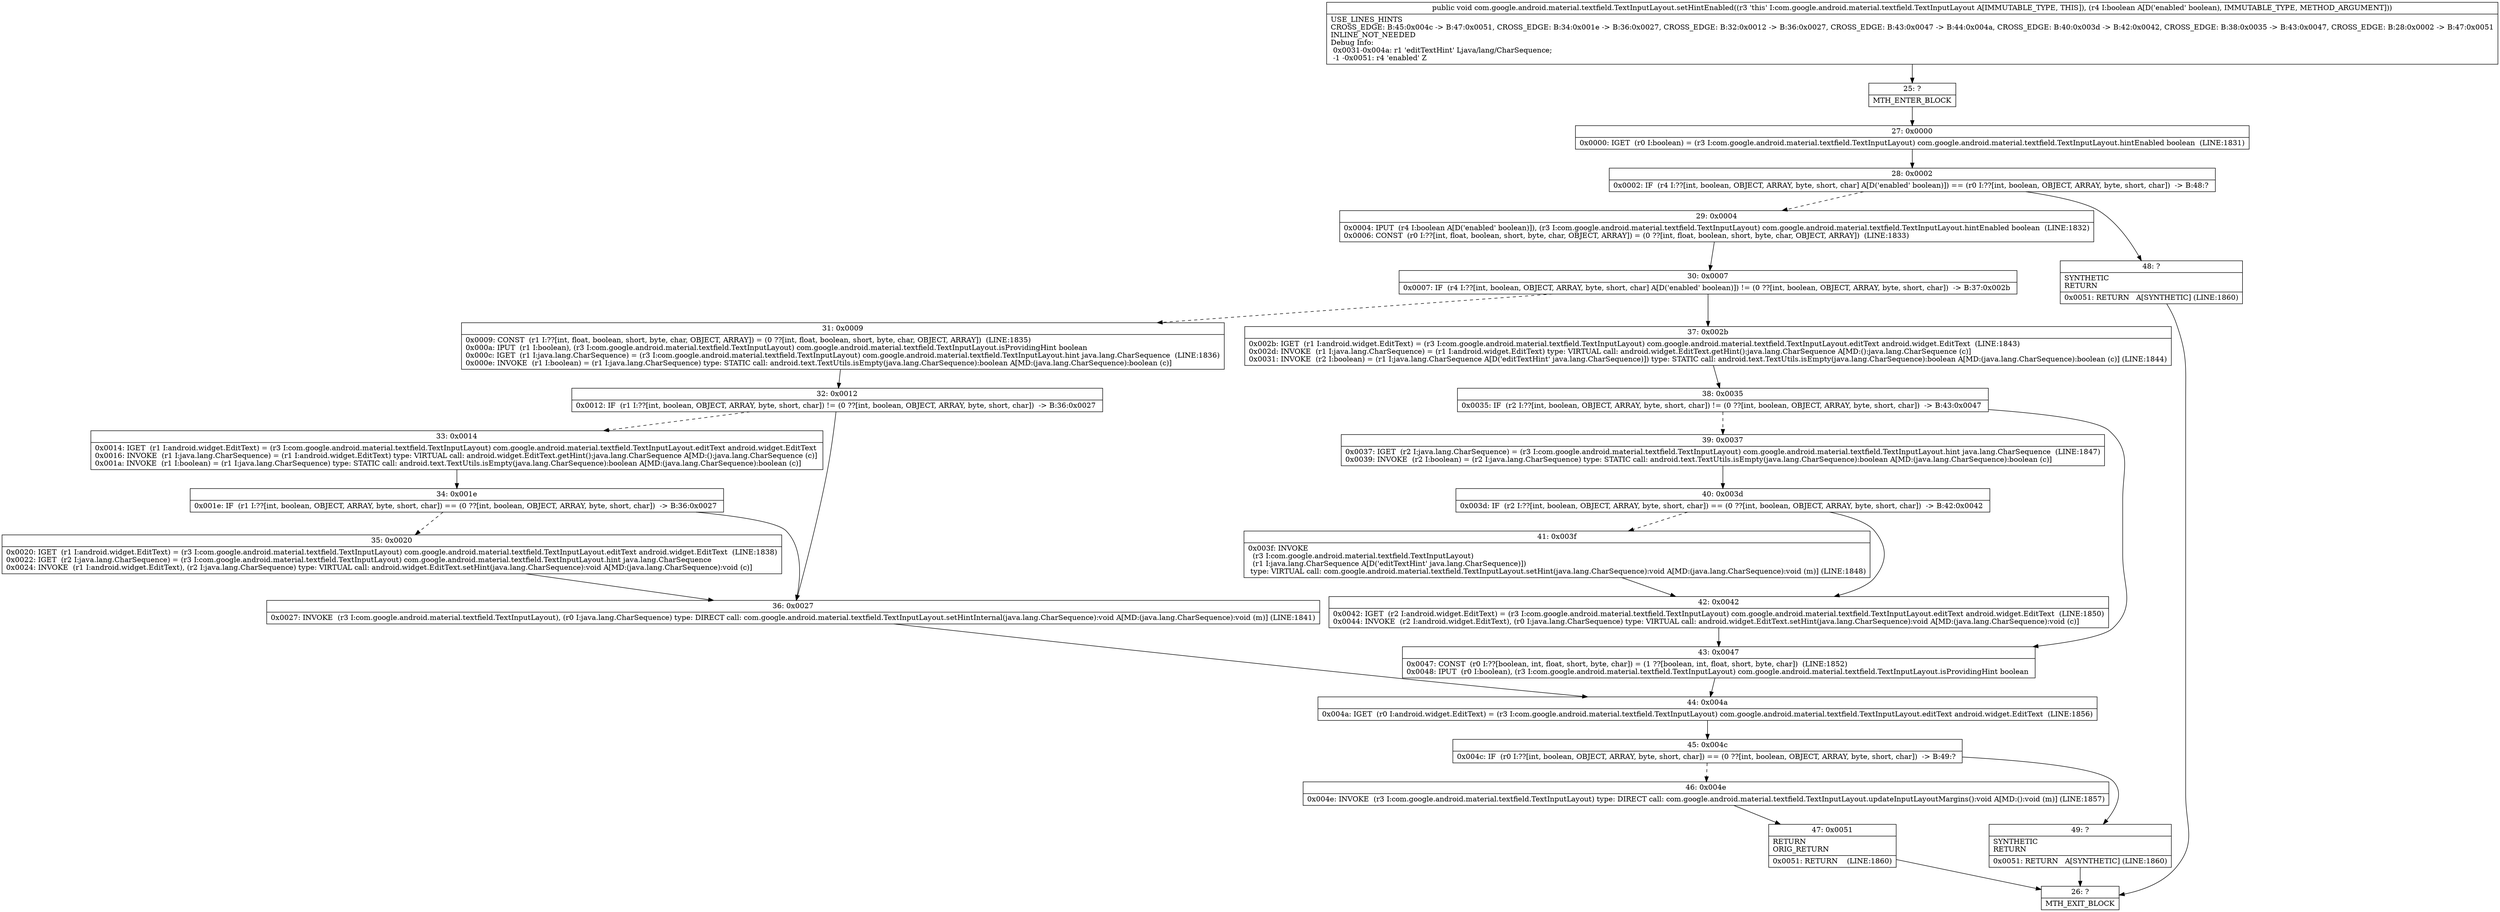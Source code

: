 digraph "CFG forcom.google.android.material.textfield.TextInputLayout.setHintEnabled(Z)V" {
Node_25 [shape=record,label="{25\:\ ?|MTH_ENTER_BLOCK\l}"];
Node_27 [shape=record,label="{27\:\ 0x0000|0x0000: IGET  (r0 I:boolean) = (r3 I:com.google.android.material.textfield.TextInputLayout) com.google.android.material.textfield.TextInputLayout.hintEnabled boolean  (LINE:1831)\l}"];
Node_28 [shape=record,label="{28\:\ 0x0002|0x0002: IF  (r4 I:??[int, boolean, OBJECT, ARRAY, byte, short, char] A[D('enabled' boolean)]) == (r0 I:??[int, boolean, OBJECT, ARRAY, byte, short, char])  \-\> B:48:? \l}"];
Node_29 [shape=record,label="{29\:\ 0x0004|0x0004: IPUT  (r4 I:boolean A[D('enabled' boolean)]), (r3 I:com.google.android.material.textfield.TextInputLayout) com.google.android.material.textfield.TextInputLayout.hintEnabled boolean  (LINE:1832)\l0x0006: CONST  (r0 I:??[int, float, boolean, short, byte, char, OBJECT, ARRAY]) = (0 ??[int, float, boolean, short, byte, char, OBJECT, ARRAY])  (LINE:1833)\l}"];
Node_30 [shape=record,label="{30\:\ 0x0007|0x0007: IF  (r4 I:??[int, boolean, OBJECT, ARRAY, byte, short, char] A[D('enabled' boolean)]) != (0 ??[int, boolean, OBJECT, ARRAY, byte, short, char])  \-\> B:37:0x002b \l}"];
Node_31 [shape=record,label="{31\:\ 0x0009|0x0009: CONST  (r1 I:??[int, float, boolean, short, byte, char, OBJECT, ARRAY]) = (0 ??[int, float, boolean, short, byte, char, OBJECT, ARRAY])  (LINE:1835)\l0x000a: IPUT  (r1 I:boolean), (r3 I:com.google.android.material.textfield.TextInputLayout) com.google.android.material.textfield.TextInputLayout.isProvidingHint boolean \l0x000c: IGET  (r1 I:java.lang.CharSequence) = (r3 I:com.google.android.material.textfield.TextInputLayout) com.google.android.material.textfield.TextInputLayout.hint java.lang.CharSequence  (LINE:1836)\l0x000e: INVOKE  (r1 I:boolean) = (r1 I:java.lang.CharSequence) type: STATIC call: android.text.TextUtils.isEmpty(java.lang.CharSequence):boolean A[MD:(java.lang.CharSequence):boolean (c)]\l}"];
Node_32 [shape=record,label="{32\:\ 0x0012|0x0012: IF  (r1 I:??[int, boolean, OBJECT, ARRAY, byte, short, char]) != (0 ??[int, boolean, OBJECT, ARRAY, byte, short, char])  \-\> B:36:0x0027 \l}"];
Node_33 [shape=record,label="{33\:\ 0x0014|0x0014: IGET  (r1 I:android.widget.EditText) = (r3 I:com.google.android.material.textfield.TextInputLayout) com.google.android.material.textfield.TextInputLayout.editText android.widget.EditText \l0x0016: INVOKE  (r1 I:java.lang.CharSequence) = (r1 I:android.widget.EditText) type: VIRTUAL call: android.widget.EditText.getHint():java.lang.CharSequence A[MD:():java.lang.CharSequence (c)]\l0x001a: INVOKE  (r1 I:boolean) = (r1 I:java.lang.CharSequence) type: STATIC call: android.text.TextUtils.isEmpty(java.lang.CharSequence):boolean A[MD:(java.lang.CharSequence):boolean (c)]\l}"];
Node_34 [shape=record,label="{34\:\ 0x001e|0x001e: IF  (r1 I:??[int, boolean, OBJECT, ARRAY, byte, short, char]) == (0 ??[int, boolean, OBJECT, ARRAY, byte, short, char])  \-\> B:36:0x0027 \l}"];
Node_35 [shape=record,label="{35\:\ 0x0020|0x0020: IGET  (r1 I:android.widget.EditText) = (r3 I:com.google.android.material.textfield.TextInputLayout) com.google.android.material.textfield.TextInputLayout.editText android.widget.EditText  (LINE:1838)\l0x0022: IGET  (r2 I:java.lang.CharSequence) = (r3 I:com.google.android.material.textfield.TextInputLayout) com.google.android.material.textfield.TextInputLayout.hint java.lang.CharSequence \l0x0024: INVOKE  (r1 I:android.widget.EditText), (r2 I:java.lang.CharSequence) type: VIRTUAL call: android.widget.EditText.setHint(java.lang.CharSequence):void A[MD:(java.lang.CharSequence):void (c)]\l}"];
Node_36 [shape=record,label="{36\:\ 0x0027|0x0027: INVOKE  (r3 I:com.google.android.material.textfield.TextInputLayout), (r0 I:java.lang.CharSequence) type: DIRECT call: com.google.android.material.textfield.TextInputLayout.setHintInternal(java.lang.CharSequence):void A[MD:(java.lang.CharSequence):void (m)] (LINE:1841)\l}"];
Node_44 [shape=record,label="{44\:\ 0x004a|0x004a: IGET  (r0 I:android.widget.EditText) = (r3 I:com.google.android.material.textfield.TextInputLayout) com.google.android.material.textfield.TextInputLayout.editText android.widget.EditText  (LINE:1856)\l}"];
Node_45 [shape=record,label="{45\:\ 0x004c|0x004c: IF  (r0 I:??[int, boolean, OBJECT, ARRAY, byte, short, char]) == (0 ??[int, boolean, OBJECT, ARRAY, byte, short, char])  \-\> B:49:? \l}"];
Node_46 [shape=record,label="{46\:\ 0x004e|0x004e: INVOKE  (r3 I:com.google.android.material.textfield.TextInputLayout) type: DIRECT call: com.google.android.material.textfield.TextInputLayout.updateInputLayoutMargins():void A[MD:():void (m)] (LINE:1857)\l}"];
Node_47 [shape=record,label="{47\:\ 0x0051|RETURN\lORIG_RETURN\l|0x0051: RETURN    (LINE:1860)\l}"];
Node_26 [shape=record,label="{26\:\ ?|MTH_EXIT_BLOCK\l}"];
Node_49 [shape=record,label="{49\:\ ?|SYNTHETIC\lRETURN\l|0x0051: RETURN   A[SYNTHETIC] (LINE:1860)\l}"];
Node_37 [shape=record,label="{37\:\ 0x002b|0x002b: IGET  (r1 I:android.widget.EditText) = (r3 I:com.google.android.material.textfield.TextInputLayout) com.google.android.material.textfield.TextInputLayout.editText android.widget.EditText  (LINE:1843)\l0x002d: INVOKE  (r1 I:java.lang.CharSequence) = (r1 I:android.widget.EditText) type: VIRTUAL call: android.widget.EditText.getHint():java.lang.CharSequence A[MD:():java.lang.CharSequence (c)]\l0x0031: INVOKE  (r2 I:boolean) = (r1 I:java.lang.CharSequence A[D('editTextHint' java.lang.CharSequence)]) type: STATIC call: android.text.TextUtils.isEmpty(java.lang.CharSequence):boolean A[MD:(java.lang.CharSequence):boolean (c)] (LINE:1844)\l}"];
Node_38 [shape=record,label="{38\:\ 0x0035|0x0035: IF  (r2 I:??[int, boolean, OBJECT, ARRAY, byte, short, char]) != (0 ??[int, boolean, OBJECT, ARRAY, byte, short, char])  \-\> B:43:0x0047 \l}"];
Node_39 [shape=record,label="{39\:\ 0x0037|0x0037: IGET  (r2 I:java.lang.CharSequence) = (r3 I:com.google.android.material.textfield.TextInputLayout) com.google.android.material.textfield.TextInputLayout.hint java.lang.CharSequence  (LINE:1847)\l0x0039: INVOKE  (r2 I:boolean) = (r2 I:java.lang.CharSequence) type: STATIC call: android.text.TextUtils.isEmpty(java.lang.CharSequence):boolean A[MD:(java.lang.CharSequence):boolean (c)]\l}"];
Node_40 [shape=record,label="{40\:\ 0x003d|0x003d: IF  (r2 I:??[int, boolean, OBJECT, ARRAY, byte, short, char]) == (0 ??[int, boolean, OBJECT, ARRAY, byte, short, char])  \-\> B:42:0x0042 \l}"];
Node_41 [shape=record,label="{41\:\ 0x003f|0x003f: INVOKE  \l  (r3 I:com.google.android.material.textfield.TextInputLayout)\l  (r1 I:java.lang.CharSequence A[D('editTextHint' java.lang.CharSequence)])\l type: VIRTUAL call: com.google.android.material.textfield.TextInputLayout.setHint(java.lang.CharSequence):void A[MD:(java.lang.CharSequence):void (m)] (LINE:1848)\l}"];
Node_42 [shape=record,label="{42\:\ 0x0042|0x0042: IGET  (r2 I:android.widget.EditText) = (r3 I:com.google.android.material.textfield.TextInputLayout) com.google.android.material.textfield.TextInputLayout.editText android.widget.EditText  (LINE:1850)\l0x0044: INVOKE  (r2 I:android.widget.EditText), (r0 I:java.lang.CharSequence) type: VIRTUAL call: android.widget.EditText.setHint(java.lang.CharSequence):void A[MD:(java.lang.CharSequence):void (c)]\l}"];
Node_43 [shape=record,label="{43\:\ 0x0047|0x0047: CONST  (r0 I:??[boolean, int, float, short, byte, char]) = (1 ??[boolean, int, float, short, byte, char])  (LINE:1852)\l0x0048: IPUT  (r0 I:boolean), (r3 I:com.google.android.material.textfield.TextInputLayout) com.google.android.material.textfield.TextInputLayout.isProvidingHint boolean \l}"];
Node_48 [shape=record,label="{48\:\ ?|SYNTHETIC\lRETURN\l|0x0051: RETURN   A[SYNTHETIC] (LINE:1860)\l}"];
MethodNode[shape=record,label="{public void com.google.android.material.textfield.TextInputLayout.setHintEnabled((r3 'this' I:com.google.android.material.textfield.TextInputLayout A[IMMUTABLE_TYPE, THIS]), (r4 I:boolean A[D('enabled' boolean), IMMUTABLE_TYPE, METHOD_ARGUMENT]))  | USE_LINES_HINTS\lCROSS_EDGE: B:45:0x004c \-\> B:47:0x0051, CROSS_EDGE: B:34:0x001e \-\> B:36:0x0027, CROSS_EDGE: B:32:0x0012 \-\> B:36:0x0027, CROSS_EDGE: B:43:0x0047 \-\> B:44:0x004a, CROSS_EDGE: B:40:0x003d \-\> B:42:0x0042, CROSS_EDGE: B:38:0x0035 \-\> B:43:0x0047, CROSS_EDGE: B:28:0x0002 \-\> B:47:0x0051\lINLINE_NOT_NEEDED\lDebug Info:\l  0x0031\-0x004a: r1 'editTextHint' Ljava\/lang\/CharSequence;\l  \-1 \-0x0051: r4 'enabled' Z\l}"];
MethodNode -> Node_25;Node_25 -> Node_27;
Node_27 -> Node_28;
Node_28 -> Node_29[style=dashed];
Node_28 -> Node_48;
Node_29 -> Node_30;
Node_30 -> Node_31[style=dashed];
Node_30 -> Node_37;
Node_31 -> Node_32;
Node_32 -> Node_33[style=dashed];
Node_32 -> Node_36;
Node_33 -> Node_34;
Node_34 -> Node_35[style=dashed];
Node_34 -> Node_36;
Node_35 -> Node_36;
Node_36 -> Node_44;
Node_44 -> Node_45;
Node_45 -> Node_46[style=dashed];
Node_45 -> Node_49;
Node_46 -> Node_47;
Node_47 -> Node_26;
Node_49 -> Node_26;
Node_37 -> Node_38;
Node_38 -> Node_39[style=dashed];
Node_38 -> Node_43;
Node_39 -> Node_40;
Node_40 -> Node_41[style=dashed];
Node_40 -> Node_42;
Node_41 -> Node_42;
Node_42 -> Node_43;
Node_43 -> Node_44;
Node_48 -> Node_26;
}

